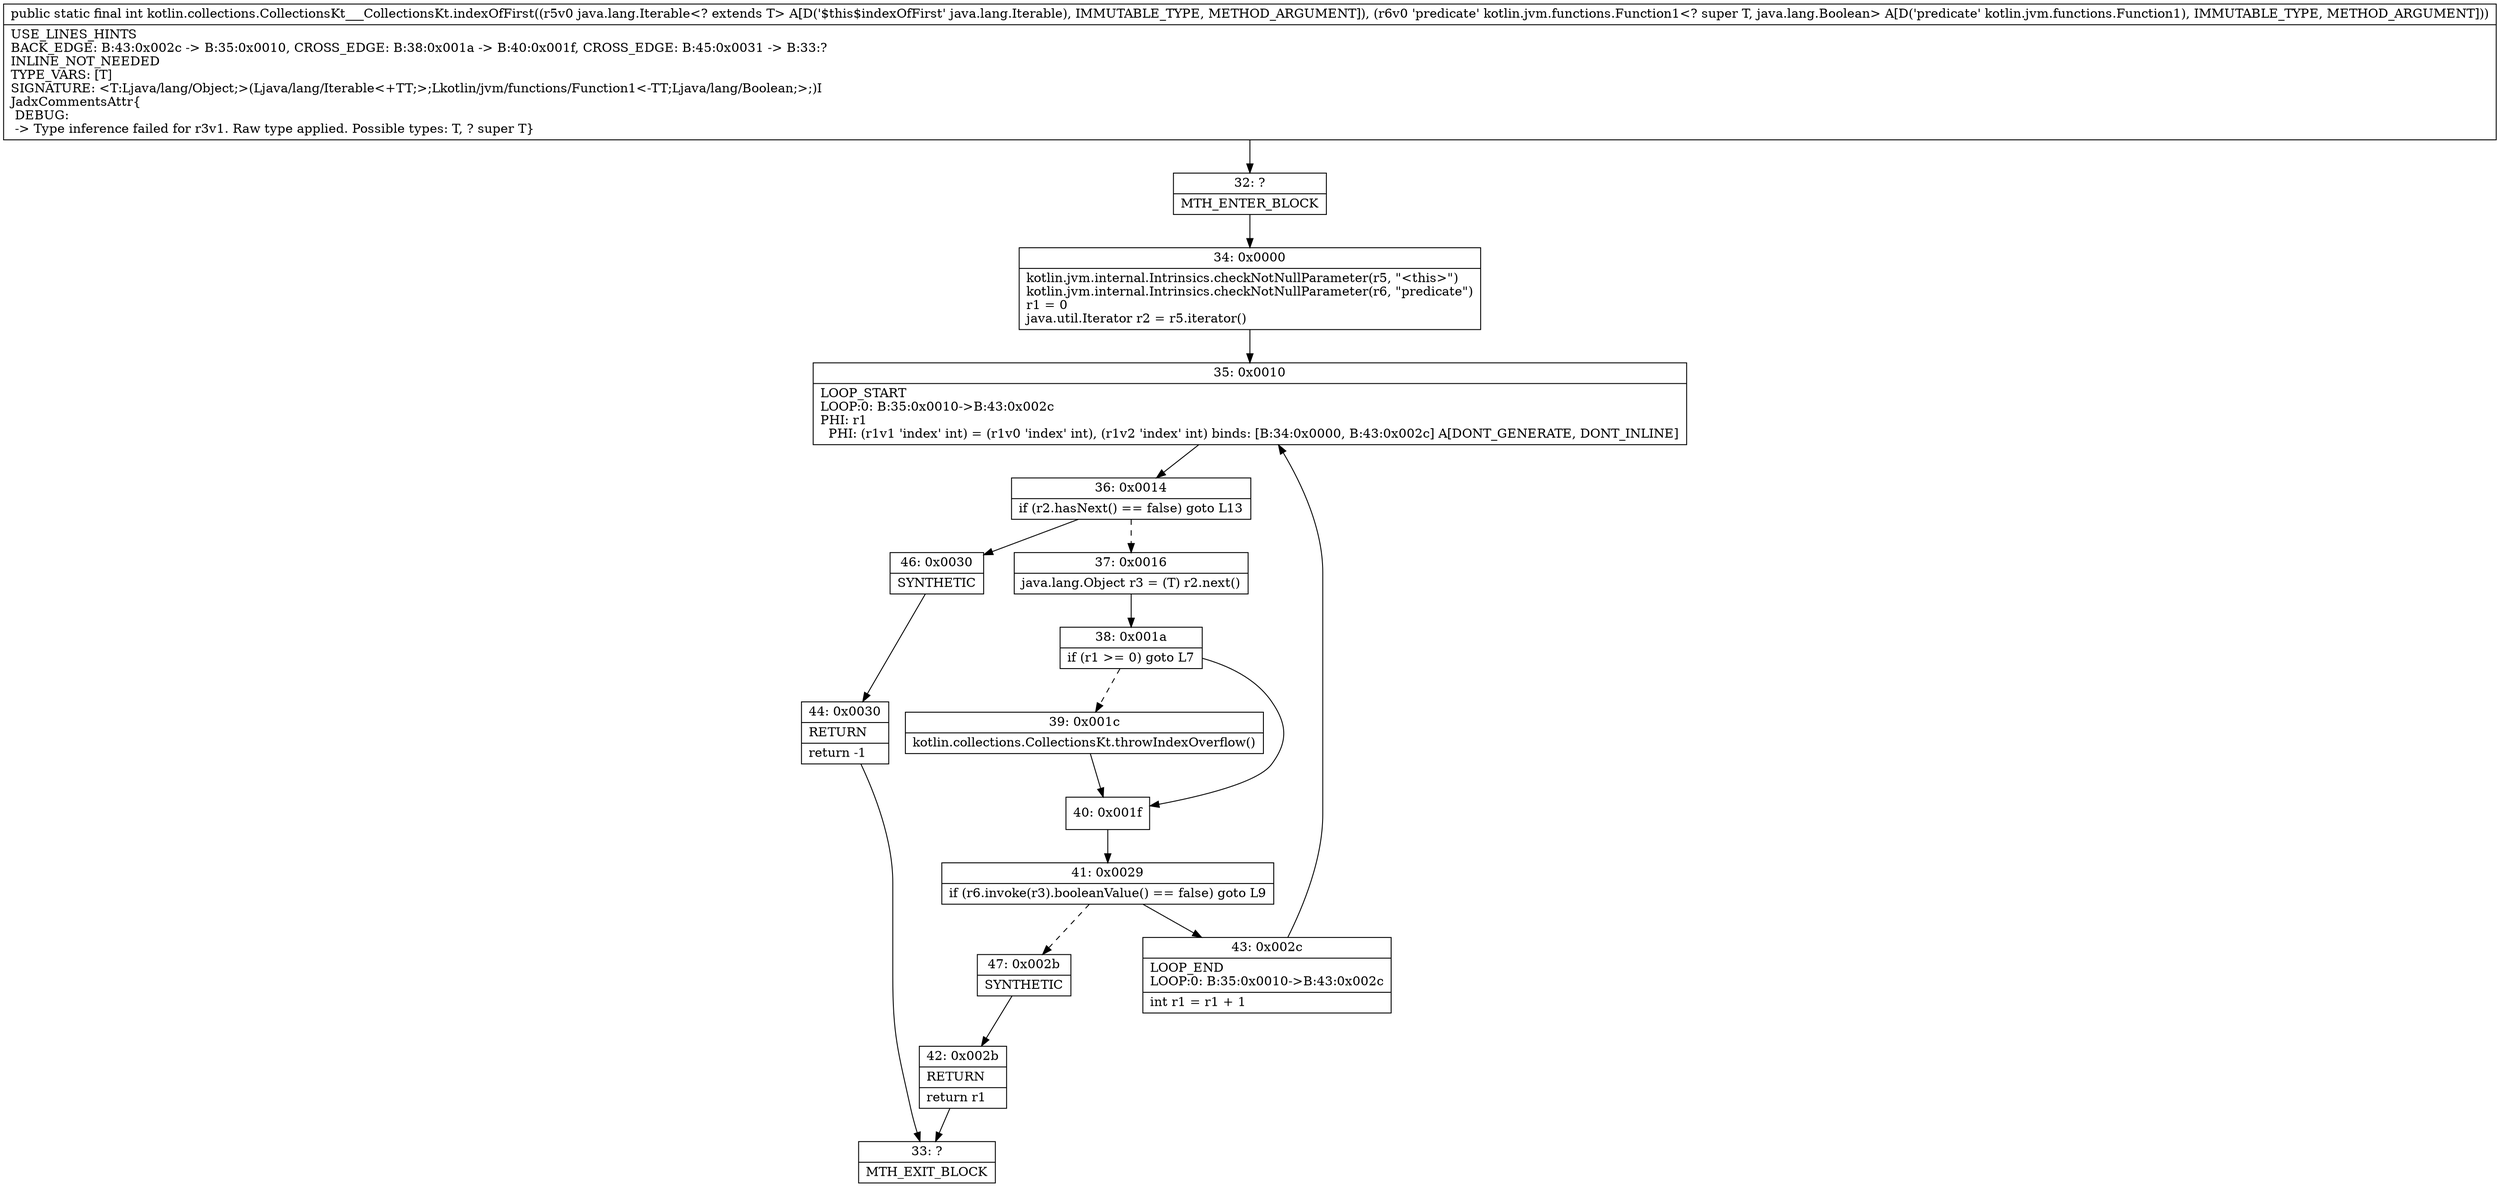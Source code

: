 digraph "CFG forkotlin.collections.CollectionsKt___CollectionsKt.indexOfFirst(Ljava\/lang\/Iterable;Lkotlin\/jvm\/functions\/Function1;)I" {
Node_32 [shape=record,label="{32\:\ ?|MTH_ENTER_BLOCK\l}"];
Node_34 [shape=record,label="{34\:\ 0x0000|kotlin.jvm.internal.Intrinsics.checkNotNullParameter(r5, \"\<this\>\")\lkotlin.jvm.internal.Intrinsics.checkNotNullParameter(r6, \"predicate\")\lr1 = 0\ljava.util.Iterator r2 = r5.iterator()\l}"];
Node_35 [shape=record,label="{35\:\ 0x0010|LOOP_START\lLOOP:0: B:35:0x0010\-\>B:43:0x002c\lPHI: r1 \l  PHI: (r1v1 'index' int) = (r1v0 'index' int), (r1v2 'index' int) binds: [B:34:0x0000, B:43:0x002c] A[DONT_GENERATE, DONT_INLINE]\l}"];
Node_36 [shape=record,label="{36\:\ 0x0014|if (r2.hasNext() == false) goto L13\l}"];
Node_37 [shape=record,label="{37\:\ 0x0016|java.lang.Object r3 = (T) r2.next()\l}"];
Node_38 [shape=record,label="{38\:\ 0x001a|if (r1 \>= 0) goto L7\l}"];
Node_39 [shape=record,label="{39\:\ 0x001c|kotlin.collections.CollectionsKt.throwIndexOverflow()\l}"];
Node_40 [shape=record,label="{40\:\ 0x001f}"];
Node_41 [shape=record,label="{41\:\ 0x0029|if (r6.invoke(r3).booleanValue() == false) goto L9\l}"];
Node_43 [shape=record,label="{43\:\ 0x002c|LOOP_END\lLOOP:0: B:35:0x0010\-\>B:43:0x002c\l|int r1 = r1 + 1\l}"];
Node_47 [shape=record,label="{47\:\ 0x002b|SYNTHETIC\l}"];
Node_42 [shape=record,label="{42\:\ 0x002b|RETURN\l|return r1\l}"];
Node_33 [shape=record,label="{33\:\ ?|MTH_EXIT_BLOCK\l}"];
Node_46 [shape=record,label="{46\:\ 0x0030|SYNTHETIC\l}"];
Node_44 [shape=record,label="{44\:\ 0x0030|RETURN\l|return \-1\l}"];
MethodNode[shape=record,label="{public static final int kotlin.collections.CollectionsKt___CollectionsKt.indexOfFirst((r5v0 java.lang.Iterable\<? extends T\> A[D('$this$indexOfFirst' java.lang.Iterable), IMMUTABLE_TYPE, METHOD_ARGUMENT]), (r6v0 'predicate' kotlin.jvm.functions.Function1\<? super T, java.lang.Boolean\> A[D('predicate' kotlin.jvm.functions.Function1), IMMUTABLE_TYPE, METHOD_ARGUMENT]))  | USE_LINES_HINTS\lBACK_EDGE: B:43:0x002c \-\> B:35:0x0010, CROSS_EDGE: B:38:0x001a \-\> B:40:0x001f, CROSS_EDGE: B:45:0x0031 \-\> B:33:?\lINLINE_NOT_NEEDED\lTYPE_VARS: [T]\lSIGNATURE: \<T:Ljava\/lang\/Object;\>(Ljava\/lang\/Iterable\<+TT;\>;Lkotlin\/jvm\/functions\/Function1\<\-TT;Ljava\/lang\/Boolean;\>;)I\lJadxCommentsAttr\{\l DEBUG: \l \-\> Type inference failed for r3v1. Raw type applied. Possible types: T, ? super T\}\l}"];
MethodNode -> Node_32;Node_32 -> Node_34;
Node_34 -> Node_35;
Node_35 -> Node_36;
Node_36 -> Node_37[style=dashed];
Node_36 -> Node_46;
Node_37 -> Node_38;
Node_38 -> Node_39[style=dashed];
Node_38 -> Node_40;
Node_39 -> Node_40;
Node_40 -> Node_41;
Node_41 -> Node_43;
Node_41 -> Node_47[style=dashed];
Node_43 -> Node_35;
Node_47 -> Node_42;
Node_42 -> Node_33;
Node_46 -> Node_44;
Node_44 -> Node_33;
}

